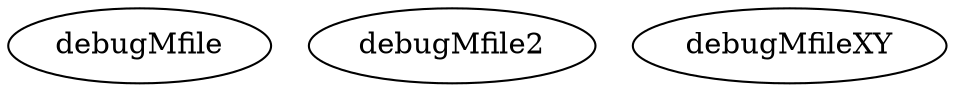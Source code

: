 /* Created by mdot for Matlab */
digraph m2html {

  debugMfile [URL="debugMfile.html"];
  debugMfile [URL="debugMfile.html"];
  debugMfile2 [URL="debugMfile2.html"];
  debugMfile2 [URL="debugMfile2.html"];
  debugMfileXY [URL="debugMfileXY.html"];
  debugMfileXY [URL="debugMfileXY.html"];
}